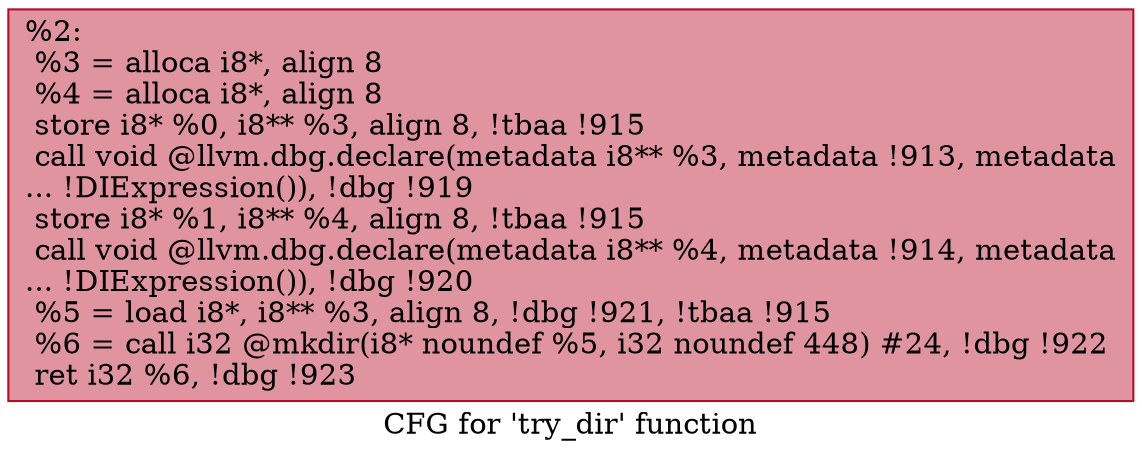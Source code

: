 digraph "CFG for 'try_dir' function" {
	label="CFG for 'try_dir' function";

	Node0xe04870 [shape=record,color="#b70d28ff", style=filled, fillcolor="#b70d2870",label="{%2:\l  %3 = alloca i8*, align 8\l  %4 = alloca i8*, align 8\l  store i8* %0, i8** %3, align 8, !tbaa !915\l  call void @llvm.dbg.declare(metadata i8** %3, metadata !913, metadata\l... !DIExpression()), !dbg !919\l  store i8* %1, i8** %4, align 8, !tbaa !915\l  call void @llvm.dbg.declare(metadata i8** %4, metadata !914, metadata\l... !DIExpression()), !dbg !920\l  %5 = load i8*, i8** %3, align 8, !dbg !921, !tbaa !915\l  %6 = call i32 @mkdir(i8* noundef %5, i32 noundef 448) #24, !dbg !922\l  ret i32 %6, !dbg !923\l}"];
}
